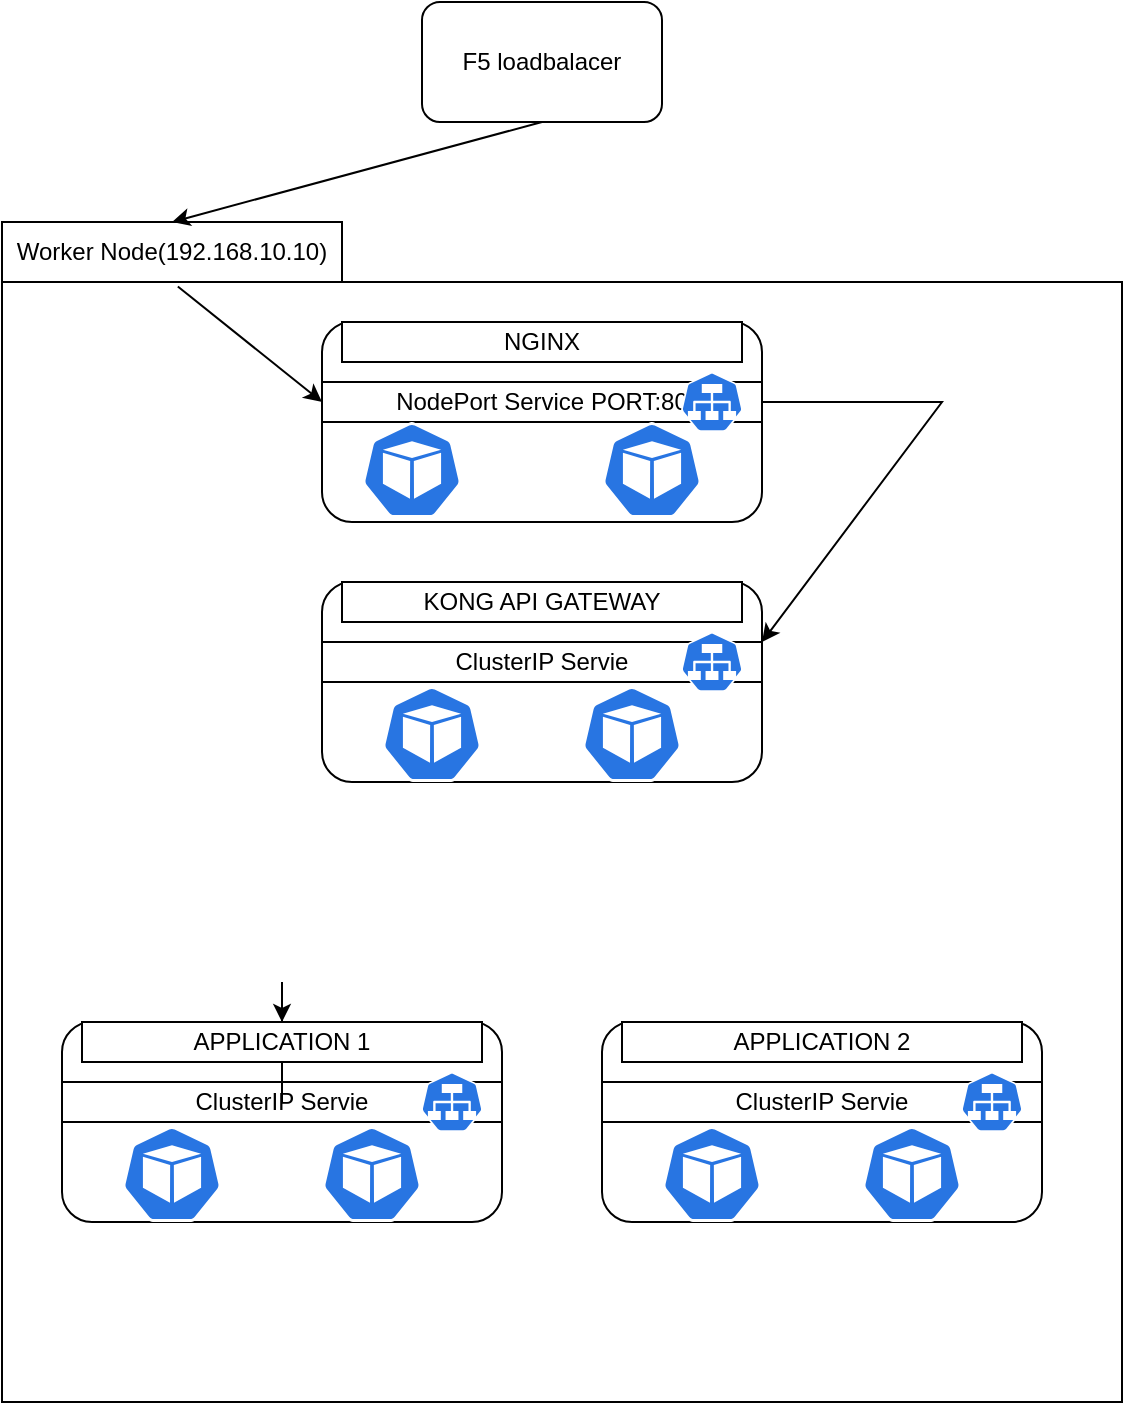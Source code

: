<mxfile version="17.0.0" type="github">
  <diagram id="fodR142t3LQC5FbwyXNy" name="Page-1">
    <mxGraphModel dx="1422" dy="796" grid="1" gridSize="10" guides="1" tooltips="1" connect="1" arrows="1" fold="1" page="1" pageScale="1" pageWidth="850" pageHeight="1100" math="0" shadow="0">
      <root>
        <mxCell id="0" />
        <mxCell id="1" parent="0" />
        <mxCell id="t08y1QO3zHGYFeZgEVLe-1" value="" style="whiteSpace=wrap;html=1;aspect=fixed;" vertex="1" parent="1">
          <mxGeometry x="70" y="180" width="560" height="560" as="geometry" />
        </mxCell>
        <mxCell id="t08y1QO3zHGYFeZgEVLe-2" value="" style="rounded=1;whiteSpace=wrap;html=1;" vertex="1" parent="1">
          <mxGeometry x="230" y="200" width="220" height="100" as="geometry" />
        </mxCell>
        <mxCell id="t08y1QO3zHGYFeZgEVLe-3" value="NodePort Service PORT:80" style="rounded=0;whiteSpace=wrap;html=1;" vertex="1" parent="1">
          <mxGeometry x="230" y="230" width="220" height="20" as="geometry" />
        </mxCell>
        <mxCell id="t08y1QO3zHGYFeZgEVLe-4" value="" style="sketch=0;html=1;dashed=0;whitespace=wrap;fillColor=#2875E2;strokeColor=#ffffff;points=[[0.005,0.63,0],[0.1,0.2,0],[0.9,0.2,0],[0.5,0,0],[0.995,0.63,0],[0.72,0.99,0],[0.5,1,0],[0.28,0.99,0]];shape=mxgraph.kubernetes.icon;prIcon=pod" vertex="1" parent="1">
          <mxGeometry x="250" y="250" width="50" height="48" as="geometry" />
        </mxCell>
        <mxCell id="t08y1QO3zHGYFeZgEVLe-5" value="" style="sketch=0;html=1;dashed=0;whitespace=wrap;fillColor=#2875E2;strokeColor=#ffffff;points=[[0.005,0.63,0],[0.1,0.2,0],[0.9,0.2,0],[0.5,0,0],[0.995,0.63,0],[0.72,0.99,0],[0.5,1,0],[0.28,0.99,0]];shape=mxgraph.kubernetes.icon;prIcon=pod" vertex="1" parent="1">
          <mxGeometry x="370" y="250" width="50" height="48" as="geometry" />
        </mxCell>
        <mxCell id="t08y1QO3zHGYFeZgEVLe-6" value="" style="rounded=1;whiteSpace=wrap;html=1;" vertex="1" parent="1">
          <mxGeometry x="230" y="330" width="220" height="100" as="geometry" />
        </mxCell>
        <mxCell id="t08y1QO3zHGYFeZgEVLe-7" value="ClusterIP Servie" style="rounded=0;whiteSpace=wrap;html=1;" vertex="1" parent="1">
          <mxGeometry x="230" y="360" width="220" height="20" as="geometry" />
        </mxCell>
        <mxCell id="t08y1QO3zHGYFeZgEVLe-8" value="" style="sketch=0;html=1;dashed=0;whitespace=wrap;fillColor=#2875E2;strokeColor=#ffffff;points=[[0.005,0.63,0],[0.1,0.2,0],[0.9,0.2,0],[0.5,0,0],[0.995,0.63,0],[0.72,0.99,0],[0.5,1,0],[0.28,0.99,0]];shape=mxgraph.kubernetes.icon;prIcon=pod" vertex="1" parent="1">
          <mxGeometry x="260" y="382" width="50" height="48" as="geometry" />
        </mxCell>
        <mxCell id="t08y1QO3zHGYFeZgEVLe-9" value="" style="sketch=0;html=1;dashed=0;whitespace=wrap;fillColor=#2875E2;strokeColor=#ffffff;points=[[0.005,0.63,0],[0.1,0.2,0],[0.9,0.2,0],[0.5,0,0],[0.995,0.63,0],[0.72,0.99,0],[0.5,1,0],[0.28,0.99,0]];shape=mxgraph.kubernetes.icon;prIcon=pod" vertex="1" parent="1">
          <mxGeometry x="360" y="382" width="50" height="48" as="geometry" />
        </mxCell>
        <mxCell id="t08y1QO3zHGYFeZgEVLe-10" value="NGINX" style="rounded=0;whiteSpace=wrap;html=1;" vertex="1" parent="1">
          <mxGeometry x="240" y="200" width="200" height="20" as="geometry" />
        </mxCell>
        <mxCell id="t08y1QO3zHGYFeZgEVLe-11" value="KONG API GATEWAY" style="rounded=0;whiteSpace=wrap;html=1;" vertex="1" parent="1">
          <mxGeometry x="240" y="330" width="200" height="20" as="geometry" />
        </mxCell>
        <mxCell id="t08y1QO3zHGYFeZgEVLe-22" value="" style="sketch=0;html=1;dashed=0;whitespace=wrap;fillColor=#2875E2;strokeColor=#ffffff;points=[[0.005,0.63,0],[0.1,0.2,0],[0.9,0.2,0],[0.5,0,0],[0.995,0.63,0],[0.72,0.99,0],[0.5,1,0],[0.28,0.99,0]];shape=mxgraph.kubernetes.icon;prIcon=svc" vertex="1" parent="1">
          <mxGeometry x="400" y="355" width="50" height="30" as="geometry" />
        </mxCell>
        <mxCell id="t08y1QO3zHGYFeZgEVLe-23" value="" style="sketch=0;html=1;dashed=0;whitespace=wrap;fillColor=#2875E2;strokeColor=#ffffff;points=[[0.005,0.63,0],[0.1,0.2,0],[0.9,0.2,0],[0.5,0,0],[0.995,0.63,0],[0.72,0.99,0],[0.5,1,0],[0.28,0.99,0]];shape=mxgraph.kubernetes.icon;prIcon=svc" vertex="1" parent="1">
          <mxGeometry x="400" y="225" width="50" height="30" as="geometry" />
        </mxCell>
        <mxCell id="t08y1QO3zHGYFeZgEVLe-26" value="" style="group" vertex="1" connectable="0" parent="1">
          <mxGeometry x="100" y="550" width="220" height="100" as="geometry" />
        </mxCell>
        <mxCell id="t08y1QO3zHGYFeZgEVLe-12" value="" style="rounded=1;whiteSpace=wrap;html=1;" vertex="1" parent="t08y1QO3zHGYFeZgEVLe-26">
          <mxGeometry width="220" height="100" as="geometry" />
        </mxCell>
        <mxCell id="t08y1QO3zHGYFeZgEVLe-13" value="ClusterIP Servie" style="rounded=0;whiteSpace=wrap;html=1;" vertex="1" parent="t08y1QO3zHGYFeZgEVLe-26">
          <mxGeometry y="30" width="220" height="20" as="geometry" />
        </mxCell>
        <mxCell id="t08y1QO3zHGYFeZgEVLe-14" value="" style="sketch=0;html=1;dashed=0;whitespace=wrap;fillColor=#2875E2;strokeColor=#ffffff;points=[[0.005,0.63,0],[0.1,0.2,0],[0.9,0.2,0],[0.5,0,0],[0.995,0.63,0],[0.72,0.99,0],[0.5,1,0],[0.28,0.99,0]];shape=mxgraph.kubernetes.icon;prIcon=pod" vertex="1" parent="t08y1QO3zHGYFeZgEVLe-26">
          <mxGeometry x="30" y="52" width="50" height="48" as="geometry" />
        </mxCell>
        <mxCell id="t08y1QO3zHGYFeZgEVLe-15" value="" style="sketch=0;html=1;dashed=0;whitespace=wrap;fillColor=#2875E2;strokeColor=#ffffff;points=[[0.005,0.63,0],[0.1,0.2,0],[0.9,0.2,0],[0.5,0,0],[0.995,0.63,0],[0.72,0.99,0],[0.5,1,0],[0.28,0.99,0]];shape=mxgraph.kubernetes.icon;prIcon=pod" vertex="1" parent="t08y1QO3zHGYFeZgEVLe-26">
          <mxGeometry x="130" y="52" width="50" height="48" as="geometry" />
        </mxCell>
        <mxCell id="t08y1QO3zHGYFeZgEVLe-28" style="edgeStyle=orthogonalEdgeStyle;rounded=0;orthogonalLoop=1;jettySize=auto;html=1;exitX=0.5;exitY=1;exitDx=0;exitDy=0;" edge="1" parent="t08y1QO3zHGYFeZgEVLe-26" source="t08y1QO3zHGYFeZgEVLe-16" target="t08y1QO3zHGYFeZgEVLe-12">
          <mxGeometry relative="1" as="geometry" />
        </mxCell>
        <mxCell id="t08y1QO3zHGYFeZgEVLe-16" value="APPLICATION 1" style="rounded=0;whiteSpace=wrap;html=1;" vertex="1" parent="t08y1QO3zHGYFeZgEVLe-26">
          <mxGeometry x="10" width="200" height="20" as="geometry" />
        </mxCell>
        <mxCell id="t08y1QO3zHGYFeZgEVLe-24" value="" style="sketch=0;html=1;dashed=0;whitespace=wrap;fillColor=#2875E2;strokeColor=#ffffff;points=[[0.005,0.63,0],[0.1,0.2,0],[0.9,0.2,0],[0.5,0,0],[0.995,0.63,0],[0.72,0.99,0],[0.5,1,0],[0.28,0.99,0]];shape=mxgraph.kubernetes.icon;prIcon=svc" vertex="1" parent="t08y1QO3zHGYFeZgEVLe-26">
          <mxGeometry x="170" y="25" width="50" height="30" as="geometry" />
        </mxCell>
        <mxCell id="t08y1QO3zHGYFeZgEVLe-27" value="" style="group" vertex="1" connectable="0" parent="1">
          <mxGeometry x="370" y="550" width="220" height="100" as="geometry" />
        </mxCell>
        <mxCell id="t08y1QO3zHGYFeZgEVLe-17" value="" style="rounded=1;whiteSpace=wrap;html=1;" vertex="1" parent="t08y1QO3zHGYFeZgEVLe-27">
          <mxGeometry width="220" height="100" as="geometry" />
        </mxCell>
        <mxCell id="t08y1QO3zHGYFeZgEVLe-18" value="ClusterIP Servie" style="rounded=0;whiteSpace=wrap;html=1;" vertex="1" parent="t08y1QO3zHGYFeZgEVLe-27">
          <mxGeometry y="30" width="220" height="20" as="geometry" />
        </mxCell>
        <mxCell id="t08y1QO3zHGYFeZgEVLe-19" value="" style="sketch=0;html=1;dashed=0;whitespace=wrap;fillColor=#2875E2;strokeColor=#ffffff;points=[[0.005,0.63,0],[0.1,0.2,0],[0.9,0.2,0],[0.5,0,0],[0.995,0.63,0],[0.72,0.99,0],[0.5,1,0],[0.28,0.99,0]];shape=mxgraph.kubernetes.icon;prIcon=pod" vertex="1" parent="t08y1QO3zHGYFeZgEVLe-27">
          <mxGeometry x="30" y="52" width="50" height="48" as="geometry" />
        </mxCell>
        <mxCell id="t08y1QO3zHGYFeZgEVLe-20" value="" style="sketch=0;html=1;dashed=0;whitespace=wrap;fillColor=#2875E2;strokeColor=#ffffff;points=[[0.005,0.63,0],[0.1,0.2,0],[0.9,0.2,0],[0.5,0,0],[0.995,0.63,0],[0.72,0.99,0],[0.5,1,0],[0.28,0.99,0]];shape=mxgraph.kubernetes.icon;prIcon=pod" vertex="1" parent="t08y1QO3zHGYFeZgEVLe-27">
          <mxGeometry x="130" y="52" width="50" height="48" as="geometry" />
        </mxCell>
        <mxCell id="t08y1QO3zHGYFeZgEVLe-21" value="APPLICATION 2" style="rounded=0;whiteSpace=wrap;html=1;" vertex="1" parent="t08y1QO3zHGYFeZgEVLe-27">
          <mxGeometry x="10" width="200" height="20" as="geometry" />
        </mxCell>
        <mxCell id="t08y1QO3zHGYFeZgEVLe-25" value="" style="sketch=0;html=1;dashed=0;whitespace=wrap;fillColor=#2875E2;strokeColor=#ffffff;points=[[0.005,0.63,0],[0.1,0.2,0],[0.9,0.2,0],[0.5,0,0],[0.995,0.63,0],[0.72,0.99,0],[0.5,1,0],[0.28,0.99,0]];shape=mxgraph.kubernetes.icon;prIcon=svc" vertex="1" parent="t08y1QO3zHGYFeZgEVLe-27">
          <mxGeometry x="170" y="25" width="50" height="30" as="geometry" />
        </mxCell>
        <mxCell id="t08y1QO3zHGYFeZgEVLe-29" value="Worker Node(192.168.10.10)" style="rounded=0;whiteSpace=wrap;html=1;" vertex="1" parent="1">
          <mxGeometry x="70" y="150" width="170" height="30" as="geometry" />
        </mxCell>
        <mxCell id="t08y1QO3zHGYFeZgEVLe-30" value="F5 loadbalacer" style="rounded=1;whiteSpace=wrap;html=1;" vertex="1" parent="1">
          <mxGeometry x="280" y="40" width="120" height="60" as="geometry" />
        </mxCell>
        <mxCell id="t08y1QO3zHGYFeZgEVLe-32" value="" style="endArrow=classic;html=1;rounded=0;exitX=0.5;exitY=1;exitDx=0;exitDy=0;entryX=0.5;entryY=0;entryDx=0;entryDy=0;" edge="1" parent="1" source="t08y1QO3zHGYFeZgEVLe-30" target="t08y1QO3zHGYFeZgEVLe-29">
          <mxGeometry width="50" height="50" relative="1" as="geometry">
            <mxPoint x="690" y="430" as="sourcePoint" />
            <mxPoint x="740" y="380" as="targetPoint" />
          </mxGeometry>
        </mxCell>
        <mxCell id="t08y1QO3zHGYFeZgEVLe-33" value="" style="endArrow=classic;html=1;rounded=0;exitX=0.157;exitY=0.004;exitDx=0;exitDy=0;exitPerimeter=0;entryX=0;entryY=0.5;entryDx=0;entryDy=0;" edge="1" parent="1" source="t08y1QO3zHGYFeZgEVLe-1" target="t08y1QO3zHGYFeZgEVLe-3">
          <mxGeometry width="50" height="50" relative="1" as="geometry">
            <mxPoint x="690" y="430" as="sourcePoint" />
            <mxPoint x="740" y="380" as="targetPoint" />
          </mxGeometry>
        </mxCell>
        <mxCell id="t08y1QO3zHGYFeZgEVLe-34" value="" style="endArrow=classic;html=1;rounded=0;exitX=1;exitY=0.5;exitDx=0;exitDy=0;" edge="1" parent="1" source="t08y1QO3zHGYFeZgEVLe-3">
          <mxGeometry width="50" height="50" relative="1" as="geometry">
            <mxPoint x="690" y="430" as="sourcePoint" />
            <mxPoint x="450" y="360" as="targetPoint" />
            <Array as="points">
              <mxPoint x="540" y="240" />
            </Array>
          </mxGeometry>
        </mxCell>
      </root>
    </mxGraphModel>
  </diagram>
</mxfile>
